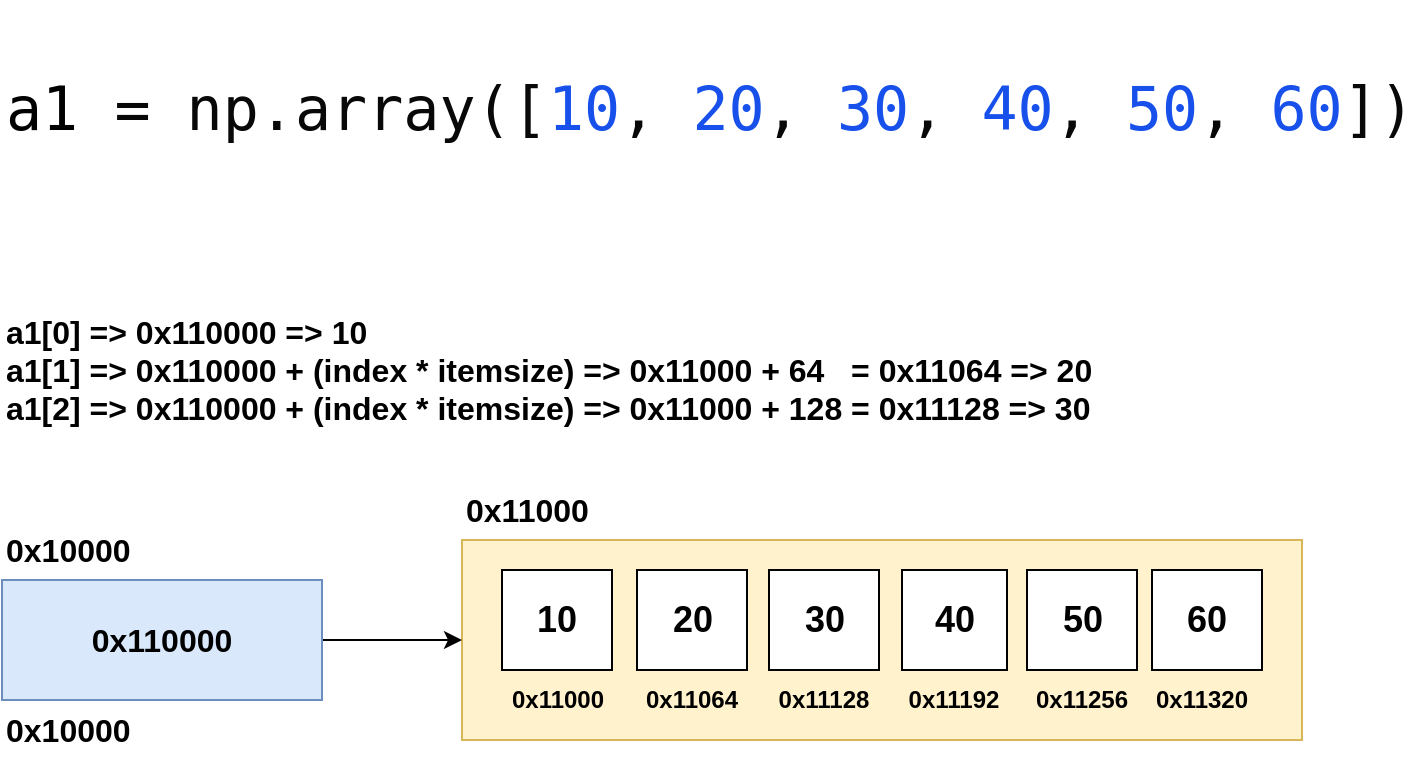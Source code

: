 <mxfile version="21.4.0" type="device" pages="2">
  <diagram name="Page-1" id="1cNKaoCFp5PPBn-wEk_2">
    <mxGraphModel dx="1129" dy="753" grid="1" gridSize="10" guides="1" tooltips="1" connect="1" arrows="1" fold="1" page="1" pageScale="1" pageWidth="827" pageHeight="1169" math="0" shadow="0">
      <root>
        <mxCell id="0" />
        <mxCell id="1" parent="0" />
        <mxCell id="PDgqDq0v9DEfFnECfpqp-12" value="" style="rounded=0;whiteSpace=wrap;html=1;fillColor=#fff2cc;strokeColor=#d6b656;" vertex="1" parent="1">
          <mxGeometry x="260" y="350" width="420" height="100" as="geometry" />
        </mxCell>
        <mxCell id="PDgqDq0v9DEfFnECfpqp-14" style="edgeStyle=orthogonalEdgeStyle;rounded=0;orthogonalLoop=1;jettySize=auto;html=1;entryX=0;entryY=0.5;entryDx=0;entryDy=0;" edge="1" parent="1" source="PDgqDq0v9DEfFnECfpqp-2" target="PDgqDq0v9DEfFnECfpqp-12">
          <mxGeometry relative="1" as="geometry" />
        </mxCell>
        <mxCell id="PDgqDq0v9DEfFnECfpqp-2" value="0x110000" style="rounded=0;whiteSpace=wrap;html=1;fillColor=#dae8fc;strokeColor=#6c8ebf;fontStyle=1;fontSize=16;" vertex="1" parent="1">
          <mxGeometry x="30" y="370" width="160" height="60" as="geometry" />
        </mxCell>
        <mxCell id="PDgqDq0v9DEfFnECfpqp-3" value="0x10000" style="text;html=1;strokeColor=none;fillColor=none;align=left;verticalAlign=middle;whiteSpace=wrap;rounded=0;fontStyle=1;fontSize=16;" vertex="1" parent="1">
          <mxGeometry x="30" y="340" width="160" height="30" as="geometry" />
        </mxCell>
        <mxCell id="PDgqDq0v9DEfFnECfpqp-4" value="0x10000" style="text;html=1;strokeColor=none;fillColor=none;align=left;verticalAlign=middle;whiteSpace=wrap;rounded=0;fontStyle=1;fontSize=16;" vertex="1" parent="1">
          <mxGeometry x="30" y="430" width="160" height="30" as="geometry" />
        </mxCell>
        <mxCell id="PDgqDq0v9DEfFnECfpqp-5" value="10" style="rounded=0;whiteSpace=wrap;html=1;fontStyle=1;fontSize=18;" vertex="1" parent="1">
          <mxGeometry x="280" y="365" width="55" height="50" as="geometry" />
        </mxCell>
        <mxCell id="PDgqDq0v9DEfFnECfpqp-6" value="20" style="rounded=0;whiteSpace=wrap;html=1;fontStyle=1;fontSize=18;" vertex="1" parent="1">
          <mxGeometry x="347.5" y="365" width="55" height="50" as="geometry" />
        </mxCell>
        <mxCell id="PDgqDq0v9DEfFnECfpqp-7" value="30" style="rounded=0;whiteSpace=wrap;html=1;fontStyle=1;fontSize=18;" vertex="1" parent="1">
          <mxGeometry x="413.5" y="365" width="55" height="50" as="geometry" />
        </mxCell>
        <mxCell id="PDgqDq0v9DEfFnECfpqp-8" value="40" style="rounded=0;whiteSpace=wrap;html=1;fontStyle=1;fontSize=18;" vertex="1" parent="1">
          <mxGeometry x="480" y="365" width="52.5" height="50" as="geometry" />
        </mxCell>
        <mxCell id="PDgqDq0v9DEfFnECfpqp-9" value="50" style="rounded=0;whiteSpace=wrap;html=1;fontStyle=1;fontSize=18;" vertex="1" parent="1">
          <mxGeometry x="542.5" y="365" width="55" height="50" as="geometry" />
        </mxCell>
        <mxCell id="PDgqDq0v9DEfFnECfpqp-10" value="&lt;div style=&quot;background-color:#ffffff;color:#080808&quot;&gt;&lt;pre style=&quot;font-family:&#39;JetBrains Mono&#39;,monospace;font-size:22.5pt;&quot;&gt;&lt;span style=&quot;color:#000000;&quot;&gt;a1 &lt;/span&gt;= np.array([&lt;span style=&quot;color:#1750eb;&quot;&gt;10&lt;/span&gt;, &lt;span style=&quot;color:#1750eb;&quot;&gt;20&lt;/span&gt;, &lt;span style=&quot;color:#1750eb;&quot;&gt;30&lt;/span&gt;, &lt;span style=&quot;color:#1750eb;&quot;&gt;40&lt;/span&gt;, &lt;span style=&quot;color:#1750eb;&quot;&gt;50&lt;/span&gt;, &lt;span style=&quot;color:#1750eb;&quot;&gt;60&lt;/span&gt;])&lt;/pre&gt;&lt;/div&gt;" style="text;whiteSpace=wrap;html=1;" vertex="1" parent="1">
          <mxGeometry x="30" y="80" width="560" height="120" as="geometry" />
        </mxCell>
        <mxCell id="PDgqDq0v9DEfFnECfpqp-11" value="60" style="rounded=0;whiteSpace=wrap;html=1;fontStyle=1;fontSize=18;" vertex="1" parent="1">
          <mxGeometry x="605" y="365" width="55" height="50" as="geometry" />
        </mxCell>
        <mxCell id="PDgqDq0v9DEfFnECfpqp-13" value="0x11000" style="text;html=1;strokeColor=none;fillColor=none;align=left;verticalAlign=middle;whiteSpace=wrap;rounded=0;fontStyle=1;fontSize=16;" vertex="1" parent="1">
          <mxGeometry x="260" y="320" width="160" height="30" as="geometry" />
        </mxCell>
        <mxCell id="PDgqDq0v9DEfFnECfpqp-15" value="0x11000" style="text;html=1;strokeColor=none;fillColor=none;align=center;verticalAlign=middle;whiteSpace=wrap;rounded=0;fontStyle=1;fontSize=12;" vertex="1" parent="1">
          <mxGeometry x="278" y="415" width="60" height="30" as="geometry" />
        </mxCell>
        <mxCell id="PDgqDq0v9DEfFnECfpqp-16" value="0x11064" style="text;html=1;strokeColor=none;fillColor=none;align=center;verticalAlign=middle;whiteSpace=wrap;rounded=0;fontStyle=1;fontSize=12;" vertex="1" parent="1">
          <mxGeometry x="345" y="415" width="60" height="30" as="geometry" />
        </mxCell>
        <mxCell id="PDgqDq0v9DEfFnECfpqp-17" value="0x11128" style="text;html=1;strokeColor=none;fillColor=none;align=center;verticalAlign=middle;whiteSpace=wrap;rounded=0;fontStyle=1;fontSize=12;" vertex="1" parent="1">
          <mxGeometry x="411" y="415" width="60" height="30" as="geometry" />
        </mxCell>
        <mxCell id="PDgqDq0v9DEfFnECfpqp-18" value="0x11192" style="text;html=1;strokeColor=none;fillColor=none;align=center;verticalAlign=middle;whiteSpace=wrap;rounded=0;fontStyle=1;fontSize=12;" vertex="1" parent="1">
          <mxGeometry x="476.25" y="415" width="60" height="30" as="geometry" />
        </mxCell>
        <mxCell id="PDgqDq0v9DEfFnECfpqp-19" value="0x11256" style="text;html=1;strokeColor=none;fillColor=none;align=center;verticalAlign=middle;whiteSpace=wrap;rounded=0;fontStyle=1;fontSize=12;" vertex="1" parent="1">
          <mxGeometry x="540" y="415" width="60" height="30" as="geometry" />
        </mxCell>
        <mxCell id="PDgqDq0v9DEfFnECfpqp-20" value="0x11320" style="text;html=1;strokeColor=none;fillColor=none;align=center;verticalAlign=middle;whiteSpace=wrap;rounded=0;fontStyle=1;fontSize=12;" vertex="1" parent="1">
          <mxGeometry x="600" y="415" width="60" height="30" as="geometry" />
        </mxCell>
        <mxCell id="PDgqDq0v9DEfFnECfpqp-22" value="a1[0] =&amp;gt; 0x110000 =&amp;gt; 10&lt;br&gt;a1[1] =&amp;gt; 0x110000 + (index * itemsize) =&amp;gt; 0x11000 + 64&amp;nbsp; &amp;nbsp;= 0x11064 =&amp;gt; 20&amp;nbsp;&lt;br&gt;a1[2] =&amp;gt; 0x110000 + (index * itemsize) =&amp;gt; 0x11000 + 128 = 0x11128 =&amp;gt; 30" style="text;html=1;strokeColor=none;fillColor=none;align=left;verticalAlign=middle;whiteSpace=wrap;rounded=0;fontStyle=1;fontSize=16;" vertex="1" parent="1">
          <mxGeometry x="30" y="220" width="600" height="90" as="geometry" />
        </mxCell>
      </root>
    </mxGraphModel>
  </diagram>
  <diagram id="T_x9VaHj9sGzAvb9o02c" name="Page-2">
    <mxGraphModel dx="857" dy="571" grid="1" gridSize="10" guides="1" tooltips="1" connect="1" arrows="1" fold="1" page="1" pageScale="1" pageWidth="827" pageHeight="1169" math="0" shadow="0">
      <root>
        <mxCell id="0" />
        <mxCell id="1" parent="0" />
        <mxCell id="iomroD4d5Fhqxl3e_tTE-1" value="&lt;div style=&quot;background-color:#ffffff;color:#080808&quot;&gt;&lt;pre style=&quot;font-family:&#39;JetBrains Mono&#39;,monospace;font-size:22.5pt;&quot;&gt;&lt;span style=&quot;color:#000000;&quot;&gt;a1 &lt;/span&gt;= np.array([&lt;br&gt;    [&lt;span style=&quot;color:#1750eb;&quot;&gt;10&lt;/span&gt;, &lt;span style=&quot;color:#1750eb;&quot;&gt;20&lt;/span&gt;],&lt;br&gt;    [&lt;span style=&quot;color:#1750eb;&quot;&gt;30&lt;/span&gt;, &lt;span style=&quot;color:#1750eb;&quot;&gt;40&lt;/span&gt;],&lt;br&gt;    [&lt;span style=&quot;color:#1750eb;&quot;&gt;50&lt;/span&gt;, &lt;span style=&quot;color:#1750eb;&quot;&gt;60&lt;/span&gt;]&lt;br&gt;])&lt;/pre&gt;&lt;/div&gt;" style="text;whiteSpace=wrap;html=1;" vertex="1" parent="1">
          <mxGeometry x="40" y="40" width="300" height="220" as="geometry" />
        </mxCell>
        <mxCell id="iomroD4d5Fhqxl3e_tTE-2" value="" style="rounded=0;whiteSpace=wrap;html=1;fillColor=#fff2cc;strokeColor=#d6b656;" vertex="1" parent="1">
          <mxGeometry x="270" y="600" width="420" height="100" as="geometry" />
        </mxCell>
        <mxCell id="iomroD4d5Fhqxl3e_tTE-3" style="edgeStyle=orthogonalEdgeStyle;rounded=0;orthogonalLoop=1;jettySize=auto;html=1;entryX=0;entryY=0.5;entryDx=0;entryDy=0;" edge="1" parent="1" source="iomroD4d5Fhqxl3e_tTE-4" target="iomroD4d5Fhqxl3e_tTE-2">
          <mxGeometry relative="1" as="geometry" />
        </mxCell>
        <mxCell id="iomroD4d5Fhqxl3e_tTE-4" value="0x110000" style="rounded=0;whiteSpace=wrap;html=1;fillColor=#dae8fc;strokeColor=#6c8ebf;fontStyle=1;fontSize=16;" vertex="1" parent="1">
          <mxGeometry x="40" y="620" width="160" height="60" as="geometry" />
        </mxCell>
        <mxCell id="iomroD4d5Fhqxl3e_tTE-5" value="0x10000" style="text;html=1;strokeColor=none;fillColor=none;align=left;verticalAlign=middle;whiteSpace=wrap;rounded=0;fontStyle=1;fontSize=16;" vertex="1" parent="1">
          <mxGeometry x="40" y="590" width="160" height="30" as="geometry" />
        </mxCell>
        <mxCell id="iomroD4d5Fhqxl3e_tTE-6" value="0x10000" style="text;html=1;strokeColor=none;fillColor=none;align=left;verticalAlign=middle;whiteSpace=wrap;rounded=0;fontStyle=1;fontSize=16;" vertex="1" parent="1">
          <mxGeometry x="40" y="680" width="160" height="30" as="geometry" />
        </mxCell>
        <mxCell id="iomroD4d5Fhqxl3e_tTE-7" value="10" style="rounded=0;whiteSpace=wrap;html=1;fontStyle=1;fontSize=18;fillColor=#d5e8d4;strokeColor=#82b366;" vertex="1" parent="1">
          <mxGeometry x="290" y="615" width="55" height="50" as="geometry" />
        </mxCell>
        <mxCell id="iomroD4d5Fhqxl3e_tTE-8" value="20" style="rounded=0;whiteSpace=wrap;html=1;fontStyle=1;fontSize=18;fillColor=#d5e8d4;strokeColor=#82b366;" vertex="1" parent="1">
          <mxGeometry x="357.5" y="615" width="55" height="50" as="geometry" />
        </mxCell>
        <mxCell id="iomroD4d5Fhqxl3e_tTE-9" value="30" style="rounded=0;whiteSpace=wrap;html=1;fontStyle=1;fontSize=18;fillColor=#f5f5f5;fontColor=#333333;strokeColor=#666666;" vertex="1" parent="1">
          <mxGeometry x="423.5" y="615" width="55" height="50" as="geometry" />
        </mxCell>
        <mxCell id="iomroD4d5Fhqxl3e_tTE-10" value="40" style="rounded=0;whiteSpace=wrap;html=1;fontStyle=1;fontSize=18;fillColor=#f5f5f5;fontColor=#333333;strokeColor=#666666;" vertex="1" parent="1">
          <mxGeometry x="490" y="615" width="52.5" height="50" as="geometry" />
        </mxCell>
        <mxCell id="iomroD4d5Fhqxl3e_tTE-11" value="50" style="rounded=0;whiteSpace=wrap;html=1;fontStyle=1;fontSize=18;fillColor=#e1d5e7;strokeColor=#9673a6;" vertex="1" parent="1">
          <mxGeometry x="552.5" y="615" width="55" height="50" as="geometry" />
        </mxCell>
        <mxCell id="iomroD4d5Fhqxl3e_tTE-12" value="60" style="rounded=0;whiteSpace=wrap;html=1;fontStyle=1;fontSize=18;fillColor=#e1d5e7;strokeColor=#9673a6;" vertex="1" parent="1">
          <mxGeometry x="615" y="615" width="55" height="50" as="geometry" />
        </mxCell>
        <mxCell id="iomroD4d5Fhqxl3e_tTE-13" value="0x11000" style="text;html=1;strokeColor=none;fillColor=none;align=left;verticalAlign=middle;whiteSpace=wrap;rounded=0;fontStyle=1;fontSize=16;" vertex="1" parent="1">
          <mxGeometry x="270" y="570" width="160" height="30" as="geometry" />
        </mxCell>
        <mxCell id="iomroD4d5Fhqxl3e_tTE-14" value="0x11000" style="text;html=1;strokeColor=none;fillColor=none;align=center;verticalAlign=middle;whiteSpace=wrap;rounded=0;fontStyle=1;fontSize=12;" vertex="1" parent="1">
          <mxGeometry x="288" y="665" width="60" height="30" as="geometry" />
        </mxCell>
        <mxCell id="iomroD4d5Fhqxl3e_tTE-15" value="0x11064" style="text;html=1;strokeColor=none;fillColor=none;align=center;verticalAlign=middle;whiteSpace=wrap;rounded=0;fontStyle=1;fontSize=12;" vertex="1" parent="1">
          <mxGeometry x="355" y="665" width="60" height="30" as="geometry" />
        </mxCell>
        <mxCell id="iomroD4d5Fhqxl3e_tTE-16" value="0x11128" style="text;html=1;strokeColor=none;fillColor=none;align=center;verticalAlign=middle;whiteSpace=wrap;rounded=0;fontStyle=1;fontSize=12;" vertex="1" parent="1">
          <mxGeometry x="421" y="665" width="60" height="30" as="geometry" />
        </mxCell>
        <mxCell id="iomroD4d5Fhqxl3e_tTE-17" value="0x11192" style="text;html=1;strokeColor=none;fillColor=none;align=center;verticalAlign=middle;whiteSpace=wrap;rounded=0;fontStyle=1;fontSize=12;" vertex="1" parent="1">
          <mxGeometry x="486.25" y="665" width="60" height="30" as="geometry" />
        </mxCell>
        <mxCell id="iomroD4d5Fhqxl3e_tTE-18" value="0x11256" style="text;html=1;strokeColor=none;fillColor=none;align=center;verticalAlign=middle;whiteSpace=wrap;rounded=0;fontStyle=1;fontSize=12;" vertex="1" parent="1">
          <mxGeometry x="550" y="665" width="60" height="30" as="geometry" />
        </mxCell>
        <mxCell id="iomroD4d5Fhqxl3e_tTE-19" value="0x11320" style="text;html=1;strokeColor=none;fillColor=none;align=center;verticalAlign=middle;whiteSpace=wrap;rounded=0;fontStyle=1;fontSize=12;" vertex="1" parent="1">
          <mxGeometry x="610" y="665" width="60" height="30" as="geometry" />
        </mxCell>
        <mxCell id="9GgsU--K9A3c-VepT_cl-1" value="a1[0] =&amp;gt; 0x110000 + 0x11064 =&amp;gt; 10, 20&lt;br&gt;&lt;br&gt;a1[1] =&amp;gt; 0x110000 + (row&amp;nbsp; address) =&amp;gt; 0x11000 + (row_index * itemsize * no of columns) =&amp;gt; 0x11000 + (1 * 64 * 2) =&amp;gt; 0x11128&lt;br&gt;&lt;br&gt;a1[1][1] =&amp;gt; 0x110000 + (row&amp;nbsp; address) + (column address) =&amp;gt; 0x11000 + (row_index * itemsize * no of columns) + (column_index * itemsize) =&amp;gt; 0x11000 + (1 * 64 * 2) + (1 * 64) =&amp;gt; 0x11128&amp;nbsp; + 64 =&amp;gt; 0x11192&lt;br&gt;&lt;br&gt;a1[2] =&amp;gt; 0x110000 + (row&amp;nbsp; address) =&amp;gt; 0x11000 + (row_index * itemsize * no of columns) =&amp;gt; 0x11000 + (2 * 64 * 2) =&amp;gt; 0x11256" style="text;html=1;strokeColor=none;fillColor=none;align=left;verticalAlign=middle;whiteSpace=wrap;rounded=0;fontStyle=1;fontSize=16;" vertex="1" parent="1">
          <mxGeometry x="39" y="290" width="750" height="220" as="geometry" />
        </mxCell>
      </root>
    </mxGraphModel>
  </diagram>
</mxfile>
